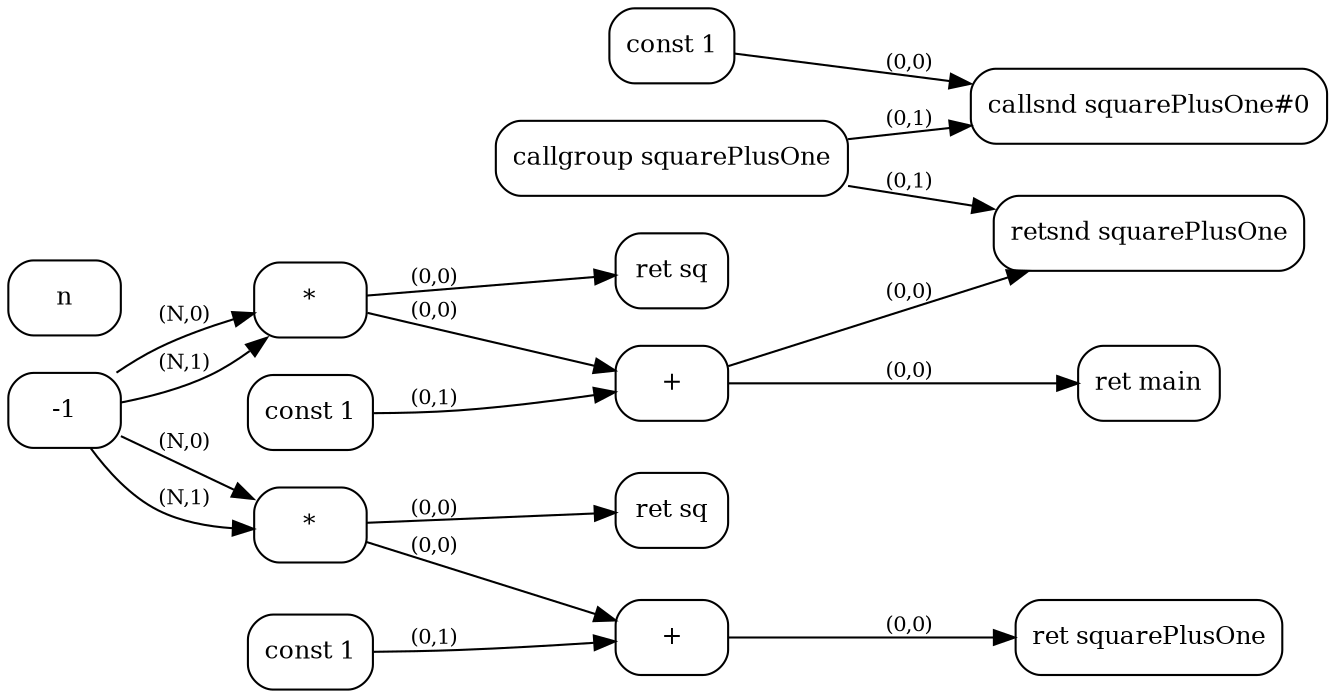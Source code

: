 digraph G {
  rankdir=LR;
  node [shape=box, style=rounded, fontsize=12];
  n0 [label="const 1"];
  n1 [label="callgroup squarePlusOne"];
  n2 [label="callsnd squarePlusOne#0"];
  n3 [label="retsnd squarePlusOne"];
  n4 [label="*"];
  n5 [label="ret sq"];
  n6 [label="const 1"];
  n7 [label="+"];
  n8 [label="ret main"];
  n9 [label="*"];
  n10 [label="ret sq"];
  n11 [label="const 1"];
  n12 [label="+"];
  n13 [label="ret squarePlusOne"];
  n0 -> n2 [label="(0,0)", fontsize=10];
  n1 -> n2 [label="(0,1)", fontsize=10];
  n7 -> n3 [label="(0,0)", fontsize=10];
  n1 -> n3 [label="(0,1)", fontsize=10];
  n-1 -> n4 [label="(N,0)", fontsize=10];
  n-1 -> n4 [label="(N,1)", fontsize=10];
  n4 -> n5 [label="(0,0)", fontsize=10];
  n4 -> n7 [label="(0,0)", fontsize=10];
  n6 -> n7 [label="(0,1)", fontsize=10];
  n7 -> n8 [label="(0,0)", fontsize=10];
  n-1 -> n9 [label="(N,0)", fontsize=10];
  n-1 -> n9 [label="(N,1)", fontsize=10];
  n9 -> n10 [label="(0,0)", fontsize=10];
  n9 -> n12 [label="(0,0)", fontsize=10];
  n11 -> n12 [label="(0,1)", fontsize=10];
  n12 -> n13 [label="(0,0)", fontsize=10];
}

